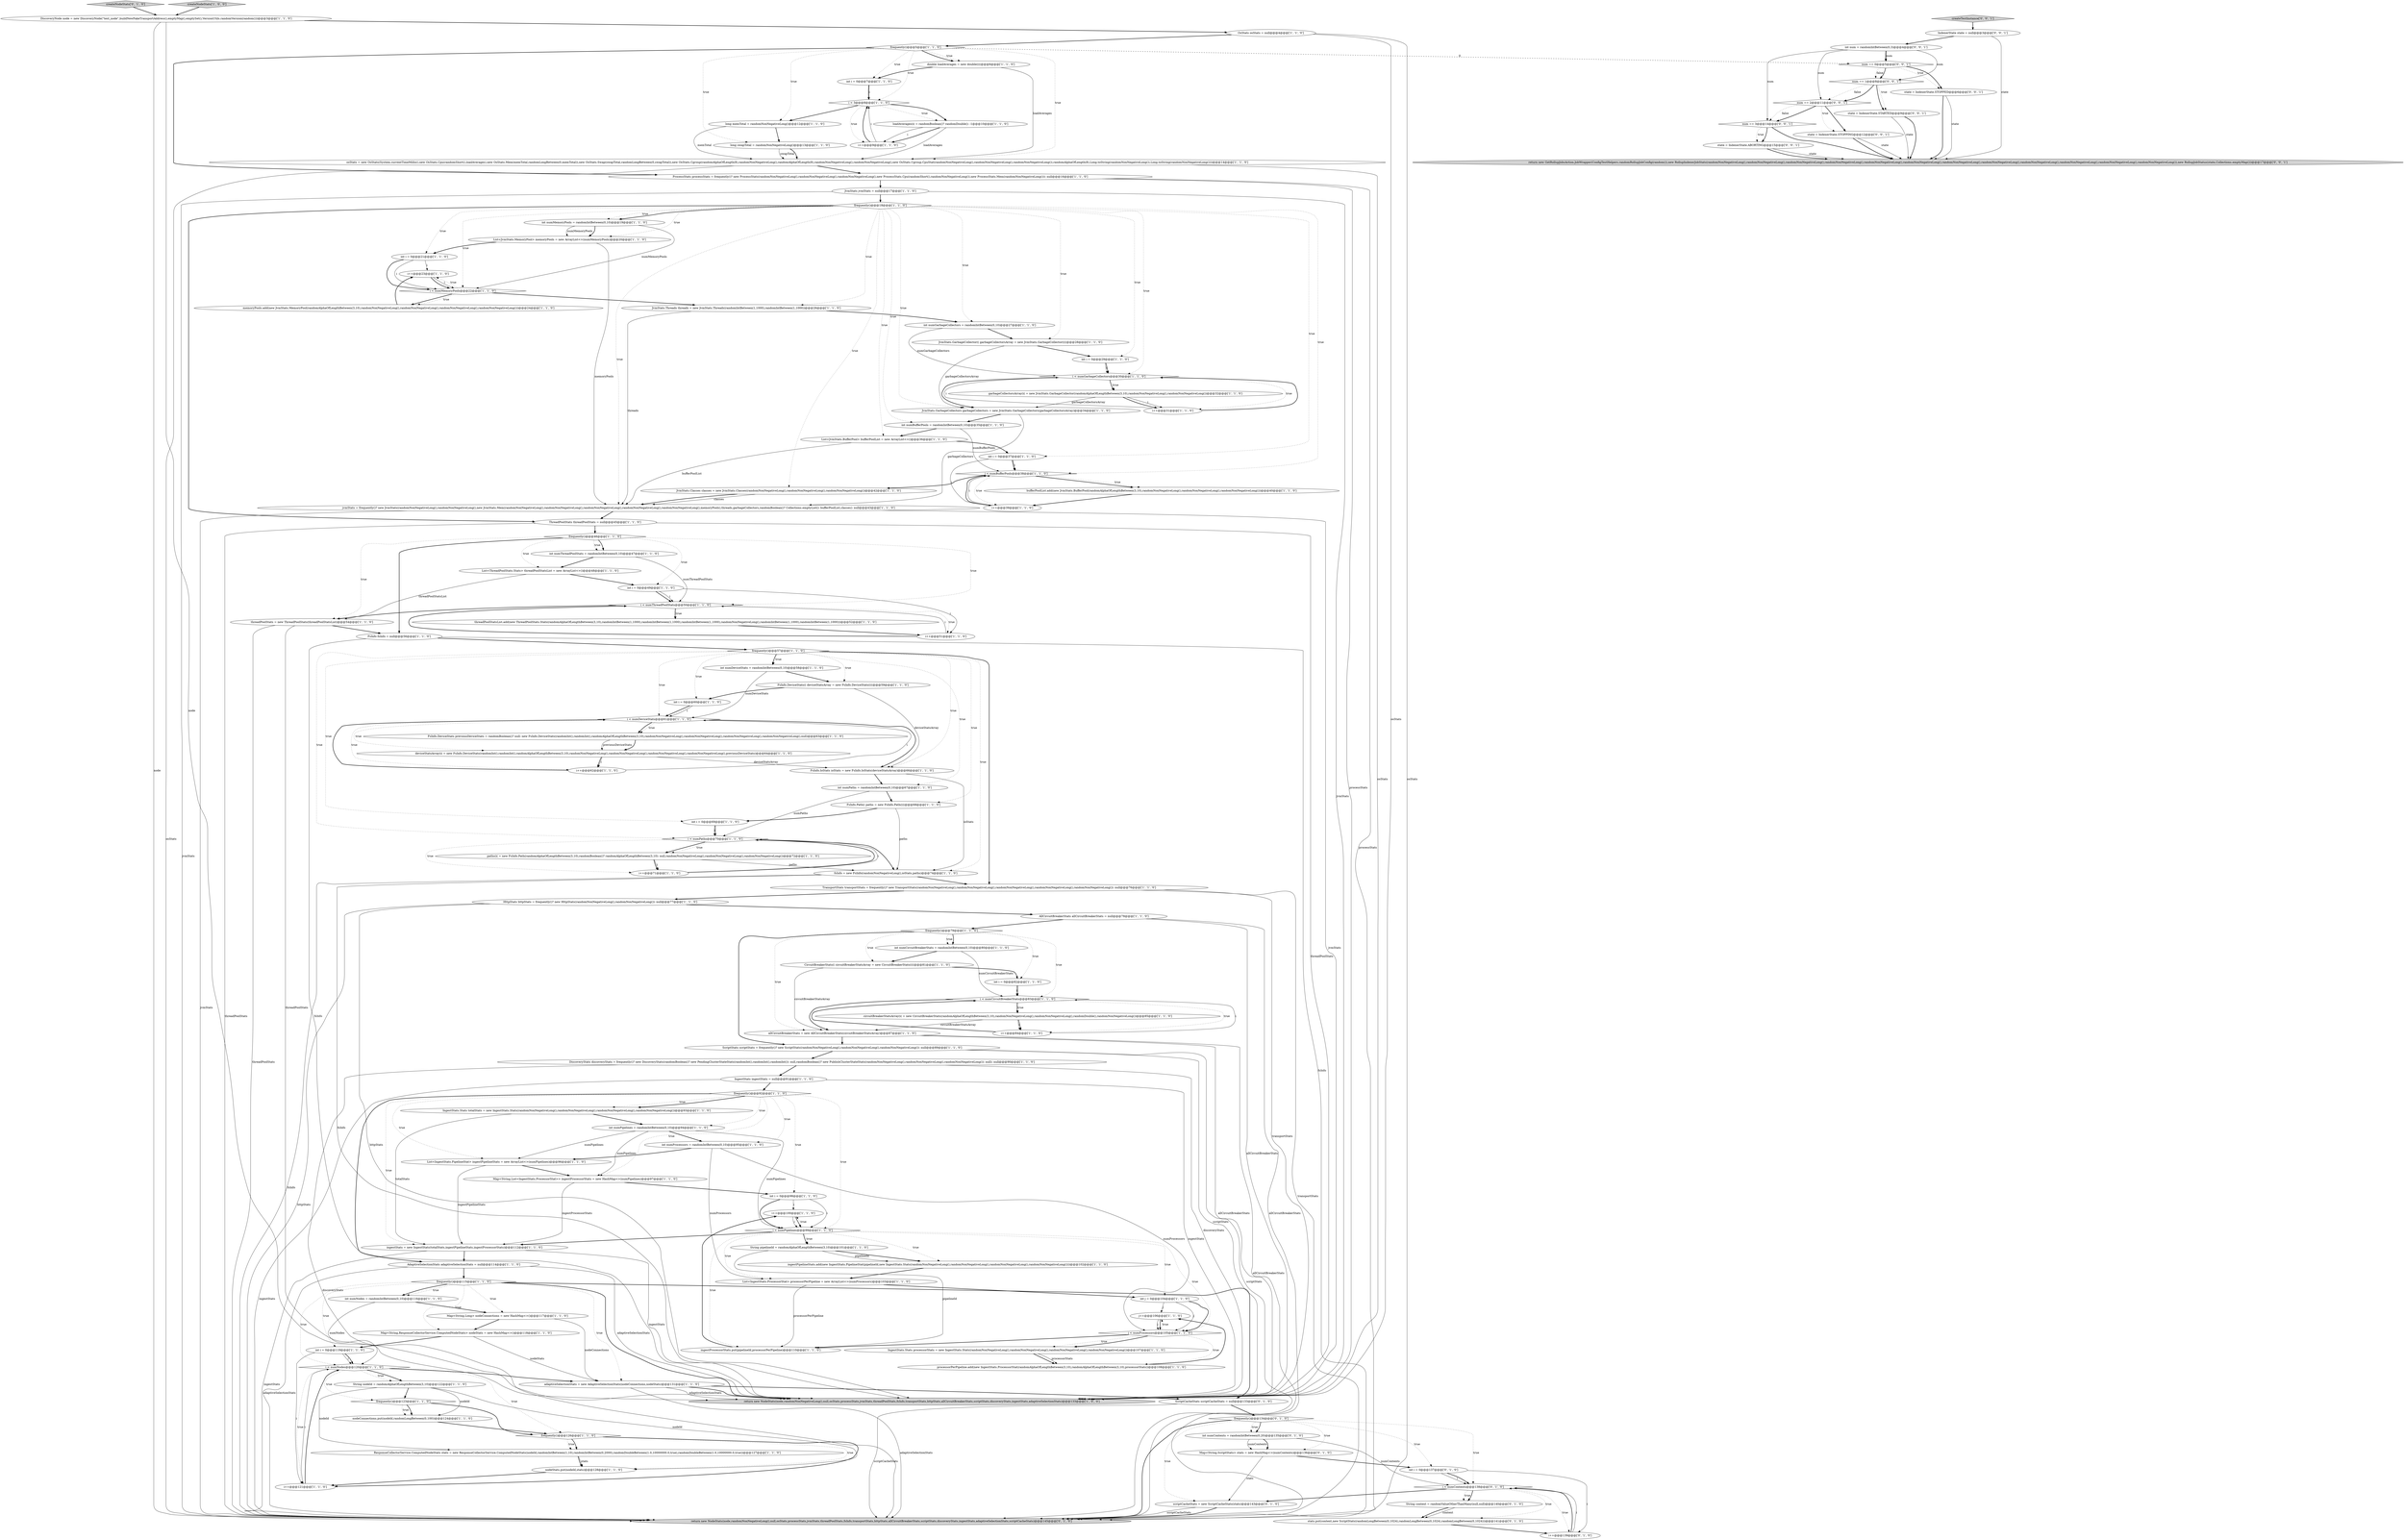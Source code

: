digraph {
0 [style = filled, label = "Map<String,List<IngestStats.ProcessorStat>> ingestProcessorStats = new HashMap<>(numPipelines)@@@97@@@['1', '1', '0']", fillcolor = white, shape = ellipse image = "AAA0AAABBB1BBB"];
83 [style = filled, label = "List<JvmStats.BufferPool> bufferPoolList = new ArrayList<>()@@@36@@@['1', '1', '0']", fillcolor = white, shape = ellipse image = "AAA0AAABBB1BBB"];
1 [style = filled, label = "i < numCircuitBreakerStats@@@83@@@['1', '1', '0']", fillcolor = white, shape = diamond image = "AAA0AAABBB1BBB"];
50 [style = filled, label = "int j = 0@@@104@@@['1', '1', '0']", fillcolor = white, shape = ellipse image = "AAA0AAABBB1BBB"];
47 [style = filled, label = "processorPerPipeline.add(new IngestStats.ProcessorStat(randomAlphaOfLengthBetween(3,10),randomAlphaOfLengthBetween(3,10),processorStats))@@@108@@@['1', '1', '0']", fillcolor = white, shape = ellipse image = "AAA0AAABBB1BBB"];
124 [style = filled, label = "num == 2@@@11@@@['0', '0', '1']", fillcolor = white, shape = diamond image = "AAA0AAABBB3BBB"];
26 [style = filled, label = "ThreadPoolStats threadPoolStats = null@@@45@@@['1', '1', '0']", fillcolor = white, shape = ellipse image = "AAA0AAABBB1BBB"];
33 [style = filled, label = "long swapTotal = randomNonNegativeLong()@@@13@@@['1', '1', '0']", fillcolor = white, shape = ellipse image = "AAA0AAABBB1BBB"];
62 [style = filled, label = "Map<String,ResponseCollectorService.ComputedNodeStats> nodeStats = new HashMap<>()@@@118@@@['1', '1', '0']", fillcolor = white, shape = ellipse image = "AAA0AAABBB1BBB"];
111 [style = filled, label = "FsInfo.DeviceStats previousDeviceStats = randomBoolean()? null: new FsInfo.DeviceStats(randomInt(),randomInt(),randomAlphaOfLengthBetween(3,10),randomNonNegativeLong(),randomNonNegativeLong(),randomNonNegativeLong(),randomNonNegativeLong(),null)@@@63@@@['1', '1', '0']", fillcolor = white, shape = ellipse image = "AAA0AAABBB1BBB"];
100 [style = filled, label = "String pipelineId = randomAlphaOfLengthBetween(3,10)@@@101@@@['1', '1', '0']", fillcolor = white, shape = ellipse image = "AAA0AAABBB1BBB"];
118 [style = filled, label = "createNodeStats['0', '1', '0']", fillcolor = lightgray, shape = diamond image = "AAA0AAABBB2BBB"];
29 [style = filled, label = "List<IngestStats.ProcessorStat> processorPerPipeline = new ArrayList<>(numProcessors)@@@103@@@['1', '1', '0']", fillcolor = white, shape = ellipse image = "AAA0AAABBB1BBB"];
56 [style = filled, label = "frequently()@@@79@@@['1', '1', '0']", fillcolor = white, shape = diamond image = "AAA0AAABBB1BBB"];
91 [style = filled, label = "int numCircuitBreakerStats = randomIntBetween(0,10)@@@80@@@['1', '1', '0']", fillcolor = white, shape = ellipse image = "AAA0AAABBB1BBB"];
22 [style = filled, label = "IngestStats.Stats totalStats = new IngestStats.Stats(randomNonNegativeLong(),randomNonNegativeLong(),randomNonNegativeLong(),randomNonNegativeLong())@@@93@@@['1', '1', '0']", fillcolor = white, shape = ellipse image = "AAA0AAABBB1BBB"];
6 [style = filled, label = "AdaptiveSelectionStats adaptiveSelectionStats = null@@@114@@@['1', '1', '0']", fillcolor = white, shape = ellipse image = "AAA0AAABBB1BBB"];
39 [style = filled, label = "Map<String,Long> nodeConnections = new HashMap<>()@@@117@@@['1', '1', '0']", fillcolor = white, shape = ellipse image = "AAA0AAABBB1BBB"];
71 [style = filled, label = "i < numGarbageCollectors@@@30@@@['1', '1', '0']", fillcolor = white, shape = diamond image = "AAA0AAABBB1BBB"];
119 [style = filled, label = "i < numContents@@@138@@@['0', '1', '0']", fillcolor = white, shape = diamond image = "AAA1AAABBB2BBB"];
68 [style = filled, label = "ingestPipelineStats.add(new IngestStats.PipelineStat(pipelineId,new IngestStats.Stats(randomNonNegativeLong(),randomNonNegativeLong(),randomNonNegativeLong(),randomNonNegativeLong())))@@@102@@@['1', '1', '0']", fillcolor = white, shape = ellipse image = "AAA0AAABBB1BBB"];
11 [style = filled, label = "IngestStats ingestStats = null@@@91@@@['1', '1', '0']", fillcolor = white, shape = ellipse image = "AAA0AAABBB1BBB"];
130 [style = filled, label = "int num = randomIntBetween(0,3)@@@4@@@['0', '0', '1']", fillcolor = white, shape = ellipse image = "AAA0AAABBB3BBB"];
134 [style = filled, label = "state = IndexerState.ABORTING@@@15@@@['0', '0', '1']", fillcolor = white, shape = ellipse image = "AAA0AAABBB3BBB"];
2 [style = filled, label = "i < 3@@@8@@@['1', '1', '0']", fillcolor = white, shape = diamond image = "AAA0AAABBB1BBB"];
35 [style = filled, label = "ProcessStats processStats = frequently()? new ProcessStats(randomNonNegativeLong(),randomNonNegativeLong(),randomNonNegativeLong(),new ProcessStats.Cpu(randomShort(),randomNonNegativeLong()),new ProcessStats.Mem(randomNonNegativeLong())): null@@@16@@@['1', '1', '0']", fillcolor = white, shape = ellipse image = "AAA0AAABBB1BBB"];
112 [style = filled, label = "stats.put(context,new ScriptStats(randomLongBetween(0,1024),randomLongBetween(0,1024),randomLongBetween(0,1024)))@@@141@@@['0', '1', '0']", fillcolor = white, shape = ellipse image = "AAA1AAABBB2BBB"];
128 [style = filled, label = "IndexerState state = null@@@3@@@['0', '0', '1']", fillcolor = white, shape = ellipse image = "AAA0AAABBB3BBB"];
37 [style = filled, label = "int numMemoryPools = randomIntBetween(0,10)@@@19@@@['1', '1', '0']", fillcolor = white, shape = ellipse image = "AAA0AAABBB1BBB"];
23 [style = filled, label = "ScriptStats scriptStats = frequently()? new ScriptStats(randomNonNegativeLong(),randomNonNegativeLong(),randomNonNegativeLong()): null@@@89@@@['1', '1', '0']", fillcolor = white, shape = ellipse image = "AAA0AAABBB1BBB"];
12 [style = filled, label = "TransportStats transportStats = frequently()? new TransportStats(randomNonNegativeLong(),randomNonNegativeLong(),randomNonNegativeLong(),randomNonNegativeLong(),randomNonNegativeLong()): null@@@76@@@['1', '1', '0']", fillcolor = white, shape = ellipse image = "AAA0AAABBB1BBB"];
17 [style = filled, label = "loadAverages(i( = randomBoolean()? randomDouble(): -1@@@10@@@['1', '1', '0']", fillcolor = white, shape = ellipse image = "AAA0AAABBB1BBB"];
52 [style = filled, label = "List<JvmStats.MemoryPool> memoryPools = new ArrayList<>(numMemoryPools)@@@20@@@['1', '1', '0']", fillcolor = white, shape = ellipse image = "AAA0AAABBB1BBB"];
99 [style = filled, label = "int i = 0@@@119@@@['1', '1', '0']", fillcolor = white, shape = ellipse image = "AAA0AAABBB1BBB"];
120 [style = filled, label = "int numContents = randomIntBetween(0,20)@@@135@@@['0', '1', '0']", fillcolor = white, shape = ellipse image = "AAA1AAABBB2BBB"];
84 [style = filled, label = "frequently()@@@126@@@['1', '1', '0']", fillcolor = white, shape = diamond image = "AAA0AAABBB1BBB"];
58 [style = filled, label = "i < numNodes@@@120@@@['1', '1', '0']", fillcolor = white, shape = diamond image = "AAA0AAABBB1BBB"];
121 [style = filled, label = "i++@@@139@@@['0', '1', '0']", fillcolor = white, shape = ellipse image = "AAA1AAABBB2BBB"];
122 [style = filled, label = "return new NodeStats(node,randomNonNegativeLong(),null,osStats,processStats,jvmStats,threadPoolStats,fsInfo,transportStats,httpStats,allCircuitBreakerStats,scriptStats,discoveryStats,ingestStats,adaptiveSelectionStats,scriptCacheStats)@@@145@@@['0', '1', '0']", fillcolor = lightgray, shape = ellipse image = "AAA1AAABBB2BBB"];
44 [style = filled, label = "osStats = new OsStats(System.currentTimeMillis(),new OsStats.Cpu(randomShort(),loadAverages),new OsStats.Mem(memTotal,randomLongBetween(0,memTotal)),new OsStats.Swap(swapTotal,randomLongBetween(0,swapTotal)),new OsStats.Cgroup(randomAlphaOfLength(8),randomNonNegativeLong(),randomAlphaOfLength(8),randomNonNegativeLong(),randomNonNegativeLong(),new OsStats.Cgroup.CpuStat(randomNonNegativeLong(),randomNonNegativeLong(),randomNonNegativeLong()),randomAlphaOfLength(8),Long.toString(randomNonNegativeLong()),Long.toString(randomNonNegativeLong())))@@@14@@@['1', '1', '0']", fillcolor = white, shape = ellipse image = "AAA0AAABBB1BBB"];
60 [style = filled, label = "int i = 0@@@98@@@['1', '1', '0']", fillcolor = white, shape = ellipse image = "AAA0AAABBB1BBB"];
77 [style = filled, label = "nodeStats.put(nodeId,stats)@@@128@@@['1', '1', '0']", fillcolor = white, shape = ellipse image = "AAA0AAABBB1BBB"];
126 [style = filled, label = "num == 3@@@14@@@['0', '0', '1']", fillcolor = white, shape = diamond image = "AAA0AAABBB3BBB"];
95 [style = filled, label = "int i = 0@@@29@@@['1', '1', '0']", fillcolor = white, shape = ellipse image = "AAA0AAABBB1BBB"];
25 [style = filled, label = "nodeConnections.put(nodeId,randomLongBetween(0,100))@@@124@@@['1', '1', '0']", fillcolor = white, shape = ellipse image = "AAA0AAABBB1BBB"];
107 [style = filled, label = "CircuitBreakerStats(( circuitBreakerStatsArray = new CircuitBreakerStats((((@@@81@@@['1', '1', '0']", fillcolor = white, shape = ellipse image = "AAA0AAABBB1BBB"];
115 [style = filled, label = "ScriptCacheStats scriptCacheStats = null@@@133@@@['0', '1', '0']", fillcolor = white, shape = ellipse image = "AAA0AAABBB2BBB"];
85 [style = filled, label = "i++@@@23@@@['1', '1', '0']", fillcolor = white, shape = ellipse image = "AAA0AAABBB1BBB"];
104 [style = filled, label = "List<IngestStats.PipelineStat> ingestPipelineStats = new ArrayList<>(numPipelines)@@@96@@@['1', '1', '0']", fillcolor = white, shape = ellipse image = "AAA0AAABBB1BBB"];
102 [style = filled, label = "i++@@@84@@@['1', '1', '0']", fillcolor = white, shape = ellipse image = "AAA0AAABBB1BBB"];
38 [style = filled, label = "adaptiveSelectionStats = new AdaptiveSelectionStats(nodeConnections,nodeStats)@@@131@@@['1', '1', '0']", fillcolor = white, shape = ellipse image = "AAA0AAABBB1BBB"];
49 [style = filled, label = "AllCircuitBreakerStats allCircuitBreakerStats = null@@@78@@@['1', '1', '0']", fillcolor = white, shape = ellipse image = "AAA0AAABBB1BBB"];
127 [style = filled, label = "return new GetRollupJobsAction.JobWrapper(ConfigTestHelpers.randomRollupJobConfig(random()),new RollupIndexerJobStats(randomNonNegativeLong(),randomNonNegativeLong(),randomNonNegativeLong(),randomNonNegativeLong(),randomNonNegativeLong(),randomNonNegativeLong(),randomNonNegativeLong(),randomNonNegativeLong(),randomNonNegativeLong(),randomNonNegativeLong(),randomNonNegativeLong(),randomNonNegativeLong()),new RollupJobStatus(state,Collections.emptyMap()))@@@17@@@['0', '0', '1']", fillcolor = lightgray, shape = ellipse image = "AAA0AAABBB3BBB"];
41 [style = filled, label = "JvmStats jvmStats = null@@@17@@@['1', '1', '0']", fillcolor = white, shape = ellipse image = "AAA0AAABBB1BBB"];
70 [style = filled, label = "frequently()@@@18@@@['1', '1', '0']", fillcolor = white, shape = diamond image = "AAA0AAABBB1BBB"];
59 [style = filled, label = "bufferPoolList.add(new JvmStats.BufferPool(randomAlphaOfLengthBetween(3,10),randomNonNegativeLong(),randomNonNegativeLong(),randomNonNegativeLong()))@@@40@@@['1', '1', '0']", fillcolor = white, shape = ellipse image = "AAA0AAABBB1BBB"];
89 [style = filled, label = "String nodeId = randomAlphaOfLengthBetween(3,10)@@@122@@@['1', '1', '0']", fillcolor = white, shape = ellipse image = "AAA0AAABBB1BBB"];
31 [style = filled, label = "frequently()@@@46@@@['1', '1', '0']", fillcolor = white, shape = diamond image = "AAA0AAABBB1BBB"];
94 [style = filled, label = "i < numBufferPools@@@38@@@['1', '1', '0']", fillcolor = white, shape = diamond image = "AAA0AAABBB1BBB"];
72 [style = filled, label = "JvmStats.GarbageCollector(( garbageCollectorsArray = new JvmStats.GarbageCollector((((@@@28@@@['1', '1', '0']", fillcolor = white, shape = ellipse image = "AAA0AAABBB1BBB"];
132 [style = filled, label = "num == 1@@@8@@@['0', '0', '1']", fillcolor = white, shape = diamond image = "AAA0AAABBB3BBB"];
92 [style = filled, label = "int numGarbageCollectors = randomIntBetween(0,10)@@@27@@@['1', '1', '0']", fillcolor = white, shape = ellipse image = "AAA0AAABBB1BBB"];
81 [style = filled, label = "i < numThreadPoolStats@@@50@@@['1', '1', '0']", fillcolor = white, shape = diamond image = "AAA0AAABBB1BBB"];
28 [style = filled, label = "frequently()@@@123@@@['1', '1', '0']", fillcolor = white, shape = diamond image = "AAA0AAABBB1BBB"];
110 [style = filled, label = "memoryPools.add(new JvmStats.MemoryPool(randomAlphaOfLengthBetween(3,10),randomNonNegativeLong(),randomNonNegativeLong(),randomNonNegativeLong(),randomNonNegativeLong()))@@@24@@@['1', '1', '0']", fillcolor = white, shape = ellipse image = "AAA0AAABBB1BBB"];
90 [style = filled, label = "frequently()@@@92@@@['1', '1', '0']", fillcolor = white, shape = diamond image = "AAA0AAABBB1BBB"];
4 [style = filled, label = "int numBufferPools = randomIntBetween(0,10)@@@35@@@['1', '1', '0']", fillcolor = white, shape = ellipse image = "AAA0AAABBB1BBB"];
69 [style = filled, label = "i++@@@62@@@['1', '1', '0']", fillcolor = white, shape = ellipse image = "AAA0AAABBB1BBB"];
129 [style = filled, label = "state = IndexerState.STOPPING@@@12@@@['0', '0', '1']", fillcolor = white, shape = ellipse image = "AAA0AAABBB3BBB"];
27 [style = filled, label = "paths(i( = new FsInfo.Path(randomAlphaOfLengthBetween(3,10),randomBoolean()? randomAlphaOfLengthBetween(3,10): null,randomNonNegativeLong(),randomNonNegativeLong(),randomNonNegativeLong())@@@72@@@['1', '1', '0']", fillcolor = white, shape = ellipse image = "AAA0AAABBB1BBB"];
10 [style = filled, label = "int numDeviceStats = randomIntBetween(0,10)@@@58@@@['1', '1', '0']", fillcolor = white, shape = ellipse image = "AAA0AAABBB1BBB"];
108 [style = filled, label = "threadPoolStats = new ThreadPoolStats(threadPoolStatsList)@@@54@@@['1', '1', '0']", fillcolor = white, shape = ellipse image = "AAA0AAABBB1BBB"];
14 [style = filled, label = "int i = 0@@@37@@@['1', '1', '0']", fillcolor = white, shape = ellipse image = "AAA0AAABBB1BBB"];
34 [style = filled, label = "return new NodeStats(node,randomNonNegativeLong(),null,osStats,processStats,jvmStats,threadPoolStats,fsInfo,transportStats,httpStats,allCircuitBreakerStats,scriptStats,discoveryStats,ingestStats,adaptiveSelectionStats)@@@133@@@['1', '0', '0']", fillcolor = lightgray, shape = ellipse image = "AAA0AAABBB1BBB"];
61 [style = filled, label = "FsInfo.IoStats ioStats = new FsInfo.IoStats(deviceStatsArray)@@@66@@@['1', '1', '0']", fillcolor = white, shape = ellipse image = "AAA0AAABBB1BBB"];
36 [style = filled, label = "i++@@@71@@@['1', '1', '0']", fillcolor = white, shape = ellipse image = "AAA0AAABBB1BBB"];
65 [style = filled, label = "long memTotal = randomNonNegativeLong()@@@12@@@['1', '1', '0']", fillcolor = white, shape = ellipse image = "AAA0AAABBB1BBB"];
57 [style = filled, label = "int numPipelines = randomIntBetween(0,10)@@@94@@@['1', '1', '0']", fillcolor = white, shape = ellipse image = "AAA0AAABBB1BBB"];
74 [style = filled, label = "int i = 0@@@49@@@['1', '1', '0']", fillcolor = white, shape = ellipse image = "AAA0AAABBB1BBB"];
105 [style = filled, label = "OsStats osStats = null@@@4@@@['1', '1', '0']", fillcolor = white, shape = ellipse image = "AAA0AAABBB1BBB"];
135 [style = filled, label = "num == 0@@@5@@@['0', '0', '1']", fillcolor = white, shape = diamond image = "AAA0AAABBB3BBB"];
20 [style = filled, label = "ingestProcessorStats.put(pipelineId,processorPerPipeline)@@@110@@@['1', '1', '0']", fillcolor = white, shape = ellipse image = "AAA0AAABBB1BBB"];
87 [style = filled, label = "int numProcessors = randomIntBetween(0,10)@@@95@@@['1', '1', '0']", fillcolor = white, shape = ellipse image = "AAA0AAABBB1BBB"];
82 [style = filled, label = "j++@@@106@@@['1', '1', '0']", fillcolor = white, shape = ellipse image = "AAA0AAABBB1BBB"];
103 [style = filled, label = "int i = 0@@@82@@@['1', '1', '0']", fillcolor = white, shape = ellipse image = "AAA0AAABBB1BBB"];
3 [style = filled, label = "FsInfo fsInfo = null@@@56@@@['1', '1', '0']", fillcolor = white, shape = ellipse image = "AAA0AAABBB1BBB"];
51 [style = filled, label = "circuitBreakerStatsArray(i( = new CircuitBreakerStats(randomAlphaOfLengthBetween(3,10),randomNonNegativeLong(),randomNonNegativeLong(),randomDouble(),randomNonNegativeLong())@@@85@@@['1', '1', '0']", fillcolor = white, shape = ellipse image = "AAA0AAABBB1BBB"];
9 [style = filled, label = "List<ThreadPoolStats.Stats> threadPoolStatsList = new ArrayList<>()@@@48@@@['1', '1', '0']", fillcolor = white, shape = ellipse image = "AAA0AAABBB1BBB"];
48 [style = filled, label = "i < numPaths@@@70@@@['1', '1', '0']", fillcolor = white, shape = diamond image = "AAA0AAABBB1BBB"];
64 [style = filled, label = "HttpStats httpStats = frequently()? new HttpStats(randomNonNegativeLong(),randomNonNegativeLong()): null@@@77@@@['1', '1', '0']", fillcolor = white, shape = ellipse image = "AAA0AAABBB1BBB"];
133 [style = filled, label = "state = IndexerState.STARTED@@@9@@@['0', '0', '1']", fillcolor = white, shape = ellipse image = "AAA0AAABBB3BBB"];
67 [style = filled, label = "i++@@@31@@@['1', '1', '0']", fillcolor = white, shape = ellipse image = "AAA0AAABBB1BBB"];
8 [style = filled, label = "j < numProcessors@@@105@@@['1', '1', '0']", fillcolor = white, shape = diamond image = "AAA0AAABBB1BBB"];
46 [style = filled, label = "allCircuitBreakerStats = new AllCircuitBreakerStats(circuitBreakerStatsArray)@@@87@@@['1', '1', '0']", fillcolor = white, shape = ellipse image = "AAA0AAABBB1BBB"];
113 [style = filled, label = "frequently()@@@134@@@['0', '1', '0']", fillcolor = white, shape = diamond image = "AAA1AAABBB2BBB"];
114 [style = filled, label = "int i = 0@@@137@@@['0', '1', '0']", fillcolor = white, shape = ellipse image = "AAA1AAABBB2BBB"];
32 [style = filled, label = "fsInfo = new FsInfo(randomNonNegativeLong(),ioStats,paths)@@@74@@@['1', '1', '0']", fillcolor = white, shape = ellipse image = "AAA0AAABBB1BBB"];
80 [style = filled, label = "i++@@@51@@@['1', '1', '0']", fillcolor = white, shape = ellipse image = "AAA0AAABBB1BBB"];
24 [style = filled, label = "FsInfo.Path(( paths = new FsInfo.Path((((@@@68@@@['1', '1', '0']", fillcolor = white, shape = ellipse image = "AAA0AAABBB1BBB"];
5 [style = filled, label = "IngestStats.Stats processorStats = new IngestStats.Stats(randomNonNegativeLong(),randomNonNegativeLong(),randomNonNegativeLong(),randomNonNegativeLong())@@@107@@@['1', '1', '0']", fillcolor = white, shape = ellipse image = "AAA0AAABBB1BBB"];
98 [style = filled, label = "int numNodes = randomIntBetween(0,10)@@@116@@@['1', '1', '0']", fillcolor = white, shape = ellipse image = "AAA0AAABBB1BBB"];
7 [style = filled, label = "int i = 0@@@21@@@['1', '1', '0']", fillcolor = white, shape = ellipse image = "AAA0AAABBB1BBB"];
15 [style = filled, label = "i++@@@100@@@['1', '1', '0']", fillcolor = white, shape = ellipse image = "AAA0AAABBB1BBB"];
117 [style = filled, label = "scriptCacheStats = new ScriptCacheStats(stats)@@@143@@@['0', '1', '0']", fillcolor = white, shape = ellipse image = "AAA1AAABBB2BBB"];
88 [style = filled, label = "double loadAverages = new double((((@@@6@@@['1', '1', '0']", fillcolor = white, shape = ellipse image = "AAA0AAABBB1BBB"];
131 [style = filled, label = "state = IndexerState.STOPPED@@@6@@@['0', '0', '1']", fillcolor = white, shape = ellipse image = "AAA0AAABBB3BBB"];
97 [style = filled, label = "int i = 0@@@7@@@['1', '1', '0']", fillcolor = white, shape = ellipse image = "AAA0AAABBB1BBB"];
86 [style = filled, label = "i < numPipelines@@@99@@@['1', '1', '0']", fillcolor = white, shape = diamond image = "AAA0AAABBB1BBB"];
45 [style = filled, label = "createNodeStats['1', '0', '0']", fillcolor = lightgray, shape = diamond image = "AAA0AAABBB1BBB"];
30 [style = filled, label = "ResponseCollectorService.ComputedNodeStats stats = new ResponseCollectorService.ComputedNodeStats(nodeId,randomIntBetween(1,10),randomIntBetween(0,2000),randomDoubleBetween(1.0,10000000.0,true),randomDoubleBetween(1.0,10000000.0,true))@@@127@@@['1', '1', '0']", fillcolor = white, shape = ellipse image = "AAA0AAABBB1BBB"];
53 [style = filled, label = "garbageCollectorsArray(i( = new JvmStats.GarbageCollector(randomAlphaOfLengthBetween(3,10),randomNonNegativeLong(),randomNonNegativeLong())@@@32@@@['1', '1', '0']", fillcolor = white, shape = ellipse image = "AAA0AAABBB1BBB"];
106 [style = filled, label = "int i = 0@@@60@@@['1', '1', '0']", fillcolor = white, shape = ellipse image = "AAA0AAABBB1BBB"];
75 [style = filled, label = "frequently()@@@5@@@['1', '1', '0']", fillcolor = white, shape = diamond image = "AAA0AAABBB1BBB"];
76 [style = filled, label = "i++@@@39@@@['1', '1', '0']", fillcolor = white, shape = ellipse image = "AAA0AAABBB1BBB"];
96 [style = filled, label = "int numPaths = randomIntBetween(0,10)@@@67@@@['1', '1', '0']", fillcolor = white, shape = ellipse image = "AAA0AAABBB1BBB"];
66 [style = filled, label = "ingestStats = new IngestStats(totalStats,ingestPipelineStats,ingestProcessorStats)@@@112@@@['1', '1', '0']", fillcolor = white, shape = ellipse image = "AAA0AAABBB1BBB"];
78 [style = filled, label = "DiscoveryStats discoveryStats = frequently()? new DiscoveryStats(randomBoolean()? new PendingClusterStateStats(randomInt(),randomInt(),randomInt()): null,randomBoolean()? new PublishClusterStateStats(randomNonNegativeLong(),randomNonNegativeLong(),randomNonNegativeLong()): null): null@@@90@@@['1', '1', '0']", fillcolor = white, shape = ellipse image = "AAA0AAABBB1BBB"];
21 [style = filled, label = "frequently()@@@57@@@['1', '1', '0']", fillcolor = white, shape = diamond image = "AAA0AAABBB1BBB"];
79 [style = filled, label = "frequently()@@@115@@@['1', '1', '0']", fillcolor = white, shape = diamond image = "AAA0AAABBB1BBB"];
63 [style = filled, label = "int i = 0@@@69@@@['1', '1', '0']", fillcolor = white, shape = ellipse image = "AAA0AAABBB1BBB"];
101 [style = filled, label = "JvmStats.GarbageCollectors garbageCollectors = new JvmStats.GarbageCollectors(garbageCollectorsArray)@@@34@@@['1', '1', '0']", fillcolor = white, shape = ellipse image = "AAA0AAABBB1BBB"];
43 [style = filled, label = "JvmStats.Classes classes = new JvmStats.Classes(randomNonNegativeLong(),randomNonNegativeLong(),randomNonNegativeLong())@@@42@@@['1', '1', '0']", fillcolor = white, shape = ellipse image = "AAA0AAABBB1BBB"];
18 [style = filled, label = "FsInfo.DeviceStats(( deviceStatsArray = new FsInfo.DeviceStats((((@@@59@@@['1', '1', '0']", fillcolor = white, shape = ellipse image = "AAA0AAABBB1BBB"];
125 [style = filled, label = "createTestInstance['0', '0', '1']", fillcolor = lightgray, shape = diamond image = "AAA0AAABBB3BBB"];
16 [style = filled, label = "i++@@@9@@@['1', '1', '0']", fillcolor = white, shape = ellipse image = "AAA0AAABBB1BBB"];
73 [style = filled, label = "int numThreadPoolStats = randomIntBetween(0,10)@@@47@@@['1', '1', '0']", fillcolor = white, shape = ellipse image = "AAA0AAABBB1BBB"];
109 [style = filled, label = "jvmStats = frequently()? new JvmStats(randomNonNegativeLong(),randomNonNegativeLong(),new JvmStats.Mem(randomNonNegativeLong(),randomNonNegativeLong(),randomNonNegativeLong(),randomNonNegativeLong(),randomNonNegativeLong(),memoryPools),threads,garbageCollectors,randomBoolean()? Collections.emptyList(): bufferPoolList,classes): null@@@43@@@['1', '1', '0']", fillcolor = white, shape = ellipse image = "AAA0AAABBB1BBB"];
93 [style = filled, label = "DiscoveryNode node = new DiscoveryNode(\"test_node\",buildNewFakeTransportAddress(),emptyMap(),emptySet(),VersionUtils.randomVersion(random()))@@@3@@@['1', '1', '0']", fillcolor = white, shape = ellipse image = "AAA0AAABBB1BBB"];
123 [style = filled, label = "Map<String,ScriptStats> stats = new HashMap<>(numContents)@@@136@@@['0', '1', '0']", fillcolor = white, shape = ellipse image = "AAA1AAABBB2BBB"];
42 [style = filled, label = "JvmStats.Threads threads = new JvmStats.Threads(randomIntBetween(1,1000),randomIntBetween(1,1000))@@@26@@@['1', '1', '0']", fillcolor = white, shape = ellipse image = "AAA0AAABBB1BBB"];
13 [style = filled, label = "i++@@@121@@@['1', '1', '0']", fillcolor = white, shape = ellipse image = "AAA0AAABBB1BBB"];
54 [style = filled, label = "threadPoolStatsList.add(new ThreadPoolStats.Stats(randomAlphaOfLengthBetween(3,10),randomIntBetween(1,1000),randomIntBetween(1,1000),randomIntBetween(1,1000),randomNonNegativeLong(),randomIntBetween(1,1000),randomIntBetween(1,1000)))@@@52@@@['1', '1', '0']", fillcolor = white, shape = ellipse image = "AAA0AAABBB1BBB"];
40 [style = filled, label = "i < numMemoryPools@@@22@@@['1', '1', '0']", fillcolor = white, shape = diamond image = "AAA0AAABBB1BBB"];
116 [style = filled, label = "String context = randomValueOtherThanMany(null,null)@@@140@@@['0', '1', '0']", fillcolor = white, shape = ellipse image = "AAA1AAABBB2BBB"];
55 [style = filled, label = "i < numDeviceStats@@@61@@@['1', '1', '0']", fillcolor = white, shape = diamond image = "AAA0AAABBB1BBB"];
19 [style = filled, label = "deviceStatsArray(i( = new FsInfo.DeviceStats(randomInt(),randomInt(),randomAlphaOfLengthBetween(3,10),randomNonNegativeLong(),randomNonNegativeLong(),randomNonNegativeLong(),randomNonNegativeLong(),previousDeviceStats)@@@64@@@['1', '1', '0']", fillcolor = white, shape = ellipse image = "AAA0AAABBB1BBB"];
117->122 [style = bold, label=""];
25->84 [style = bold, label=""];
75->97 [style = dotted, label="true"];
119->116 [style = dotted, label="true"];
32->122 [style = solid, label="fsInfo"];
79->58 [style = dotted, label="true"];
101->4 [style = bold, label=""];
119->117 [style = bold, label=""];
39->38 [style = solid, label="nodeConnections"];
10->18 [style = bold, label=""];
89->30 [style = solid, label="nodeId"];
66->34 [style = solid, label="ingestStats"];
74->80 [style = solid, label="i"];
7->40 [style = bold, label=""];
6->79 [style = bold, label=""];
14->94 [style = bold, label=""];
31->108 [style = dotted, label="true"];
75->65 [style = dotted, label="true"];
51->102 [style = solid, label="i"];
23->78 [style = bold, label=""];
56->107 [style = dotted, label="true"];
124->126 [style = bold, label=""];
19->69 [style = bold, label=""];
26->34 [style = solid, label="threadPoolStats"];
130->135 [style = solid, label="num"];
76->94 [style = solid, label="i"];
49->34 [style = solid, label="allCircuitBreakerStats"];
69->55 [style = solid, label="i"];
100->68 [style = bold, label=""];
65->44 [style = solid, label="memTotal"];
72->101 [style = solid, label="garbageCollectorsArray"];
92->72 [style = bold, label=""];
44->34 [style = solid, label="osStats"];
106->55 [style = bold, label=""];
3->122 [style = solid, label="fsInfo"];
3->34 [style = solid, label="fsInfo"];
15->86 [style = solid, label="i"];
4->83 [style = bold, label=""];
80->81 [style = bold, label=""];
66->6 [style = bold, label=""];
57->104 [style = solid, label="numPipelines"];
70->26 [style = bold, label=""];
11->122 [style = solid, label="ingestStats"];
5->47 [style = bold, label=""];
93->34 [style = solid, label="node"];
30->77 [style = bold, label=""];
126->134 [style = bold, label=""];
58->38 [style = bold, label=""];
27->32 [style = solid, label="paths"];
46->122 [style = solid, label="allCircuitBreakerStats"];
1->51 [style = dotted, label="true"];
79->98 [style = dotted, label="true"];
48->36 [style = dotted, label="true"];
38->115 [style = bold, label=""];
99->58 [style = solid, label="i"];
75->33 [style = dotted, label="true"];
2->16 [style = dotted, label="true"];
55->19 [style = dotted, label="true"];
42->92 [style = bold, label=""];
31->73 [style = bold, label=""];
135->131 [style = dotted, label="true"];
47->82 [style = bold, label=""];
130->126 [style = solid, label="num"];
33->44 [style = solid, label="swapTotal"];
85->40 [style = bold, label=""];
113->117 [style = dotted, label="true"];
39->62 [style = bold, label=""];
87->104 [style = bold, label=""];
86->20 [style = dotted, label="true"];
83->14 [style = bold, label=""];
36->48 [style = bold, label=""];
21->32 [style = dotted, label="true"];
113->120 [style = bold, label=""];
70->95 [style = dotted, label="true"];
2->17 [style = dotted, label="true"];
71->53 [style = dotted, label="true"];
1->51 [style = bold, label=""];
0->60 [style = bold, label=""];
115->113 [style = bold, label=""];
50->82 [style = solid, label="j"];
6->122 [style = solid, label="adaptiveSelectionStats"];
31->73 [style = dotted, label="true"];
1->46 [style = bold, label=""];
134->127 [style = solid, label="state"];
70->83 [style = dotted, label="true"];
70->109 [style = dotted, label="true"];
37->52 [style = bold, label=""];
80->81 [style = solid, label="i"];
115->122 [style = solid, label="scriptCacheStats"];
33->44 [style = bold, label=""];
40->110 [style = bold, label=""];
44->35 [style = bold, label=""];
93->122 [style = solid, label="node"];
132->124 [style = dotted, label="false"];
119->112 [style = dotted, label="true"];
55->111 [style = dotted, label="true"];
125->128 [style = bold, label=""];
97->2 [style = bold, label=""];
49->122 [style = solid, label="allCircuitBreakerStats"];
70->42 [style = dotted, label="true"];
40->110 [style = dotted, label="true"];
90->104 [style = dotted, label="true"];
17->44 [style = solid, label="loadAverages"];
53->67 [style = solid, label="i"];
12->64 [style = bold, label=""];
102->1 [style = solid, label="i"];
28->25 [style = bold, label=""];
135->131 [style = bold, label=""];
17->16 [style = solid, label="i"];
65->33 [style = bold, label=""];
119->116 [style = bold, label=""];
4->94 [style = solid, label="numBufferPools"];
8->47 [style = dotted, label="true"];
120->119 [style = solid, label="numContents"];
19->69 [style = solid, label="i"];
130->132 [style = solid, label="num"];
107->46 [style = solid, label="circuitBreakerStatsArray"];
83->109 [style = solid, label="bufferPoolList"];
132->133 [style = bold, label=""];
7->85 [style = solid, label="i"];
56->46 [style = dotted, label="true"];
17->16 [style = bold, label=""];
43->109 [style = solid, label="classes"];
8->20 [style = bold, label=""];
78->11 [style = bold, label=""];
105->122 [style = solid, label="osStats"];
75->88 [style = dotted, label="true"];
104->0 [style = bold, label=""];
70->52 [style = dotted, label="true"];
37->40 [style = solid, label="numMemoryPools"];
108->34 [style = solid, label="threadPoolStats"];
20->15 [style = bold, label=""];
21->24 [style = dotted, label="true"];
38->34 [style = bold, label=""];
70->37 [style = dotted, label="true"];
121->119 [style = bold, label=""];
16->2 [style = bold, label=""];
110->85 [style = bold, label=""];
134->127 [style = bold, label=""];
104->66 [style = solid, label="ingestPipelineStats"];
106->55 [style = solid, label="i"];
56->91 [style = bold, label=""];
71->101 [style = bold, label=""];
120->123 [style = solid, label="numContents"];
54->80 [style = bold, label=""];
124->129 [style = dotted, label="true"];
40->85 [style = dotted, label="true"];
105->34 [style = solid, label="osStats"];
100->68 [style = solid, label="pipelineId"];
132->124 [style = bold, label=""];
79->99 [style = dotted, label="true"];
67->71 [style = bold, label=""];
89->28 [style = bold, label=""];
109->122 [style = solid, label="jvmStats"];
70->92 [style = dotted, label="true"];
73->81 [style = solid, label="numThreadPoolStats"];
0->66 [style = solid, label="ingestProcessorStats"];
107->103 [style = bold, label=""];
103->1 [style = solid, label="i"];
113->123 [style = dotted, label="true"];
90->57 [style = dotted, label="true"];
18->106 [style = bold, label=""];
45->93 [style = bold, label=""];
81->54 [style = bold, label=""];
21->10 [style = bold, label=""];
131->127 [style = solid, label="state"];
37->52 [style = solid, label="numMemoryPools"];
96->48 [style = solid, label="numPaths"];
70->37 [style = bold, label=""];
35->34 [style = solid, label="processStats"];
70->40 [style = dotted, label="true"];
88->97 [style = bold, label=""];
59->76 [style = bold, label=""];
75->88 [style = bold, label=""];
95->71 [style = solid, label="i"];
58->89 [style = dotted, label="true"];
103->1 [style = bold, label=""];
30->77 [style = solid, label="stats"];
91->1 [style = solid, label="numCircuitBreakerStats"];
85->40 [style = solid, label="i"];
12->34 [style = solid, label="transportStats"];
67->71 [style = solid, label="i"];
97->2 [style = solid, label="i"];
117->122 [style = solid, label="scriptCacheStats"];
5->47 [style = solid, label="processorStats"];
71->67 [style = dotted, label="true"];
99->58 [style = bold, label=""];
89->25 [style = solid, label="nodeId"];
21->12 [style = bold, label=""];
92->71 [style = solid, label="numGarbageCollectors"];
82->8 [style = solid, label="j"];
70->101 [style = dotted, label="true"];
105->75 [style = bold, label=""];
79->34 [style = bold, label=""];
61->32 [style = solid, label="ioStats"];
41->70 [style = bold, label=""];
70->72 [style = dotted, label="true"];
52->7 [style = bold, label=""];
120->123 [style = bold, label=""];
102->1 [style = bold, label=""];
126->134 [style = dotted, label="true"];
38->34 [style = solid, label="adaptiveSelectionStats"];
48->27 [style = bold, label=""];
22->66 [style = solid, label="totalStats"];
123->114 [style = bold, label=""];
70->94 [style = dotted, label="true"];
21->48 [style = dotted, label="true"];
56->103 [style = dotted, label="true"];
43->109 [style = bold, label=""];
38->122 [style = solid, label="adaptiveSelectionStats"];
79->39 [style = dotted, label="true"];
28->84 [style = bold, label=""];
61->96 [style = bold, label=""];
53->67 [style = bold, label=""];
129->127 [style = bold, label=""];
8->5 [style = dotted, label="true"];
6->34 [style = solid, label="adaptiveSelectionStats"];
55->61 [style = bold, label=""];
31->3 [style = bold, label=""];
93->105 [style = bold, label=""];
63->48 [style = solid, label="i"];
118->93 [style = bold, label=""];
29->50 [style = bold, label=""];
29->20 [style = solid, label="processorPerPipeline"];
95->71 [style = bold, label=""];
13->58 [style = solid, label="i"];
84->30 [style = dotted, label="true"];
15->86 [style = bold, label=""];
7->40 [style = solid, label="i"];
90->6 [style = bold, label=""];
86->29 [style = dotted, label="true"];
113->114 [style = dotted, label="true"];
90->22 [style = dotted, label="true"];
74->81 [style = bold, label=""];
113->119 [style = dotted, label="true"];
26->122 [style = solid, label="threadPoolStats"];
78->122 [style = solid, label="discoveryStats"];
75->44 [style = dotted, label="true"];
90->87 [style = dotted, label="true"];
81->108 [style = bold, label=""];
90->60 [style = dotted, label="true"];
130->135 [style = bold, label=""];
31->74 [style = dotted, label="true"];
69->55 [style = bold, label=""];
128->130 [style = bold, label=""];
81->54 [style = dotted, label="true"];
73->9 [style = bold, label=""];
126->127 [style = bold, label=""];
21->61 [style = dotted, label="true"];
40->42 [style = bold, label=""];
21->106 [style = dotted, label="true"];
35->41 [style = bold, label=""];
68->29 [style = bold, label=""];
58->89 [style = bold, label=""];
113->122 [style = bold, label=""];
46->23 [style = bold, label=""];
23->34 [style = solid, label="scriptStats"];
111->19 [style = bold, label=""];
55->111 [style = bold, label=""];
21->10 [style = dotted, label="true"];
124->129 [style = bold, label=""];
94->43 [style = bold, label=""];
70->43 [style = dotted, label="true"];
108->3 [style = bold, label=""];
58->28 [style = dotted, label="true"];
70->14 [style = dotted, label="true"];
86->66 [style = bold, label=""];
101->109 [style = solid, label="garbageCollectors"];
1->102 [style = dotted, label="true"];
11->90 [style = bold, label=""];
51->46 [style = solid, label="circuitBreakerStatsArray"];
14->94 [style = solid, label="i"];
114->119 [style = solid, label="i"];
13->58 [style = bold, label=""];
32->34 [style = solid, label="fsInfo"];
53->101 [style = solid, label="garbageCollectorsArray"];
116->112 [style = solid, label="context"];
79->115 [style = bold, label=""];
94->76 [style = dotted, label="true"];
78->34 [style = solid, label="discoveryStats"];
26->31 [style = bold, label=""];
60->86 [style = bold, label=""];
79->98 [style = bold, label=""];
66->122 [style = solid, label="ingestStats"];
96->24 [style = bold, label=""];
27->36 [style = bold, label=""];
108->122 [style = solid, label="threadPoolStats"];
76->94 [style = bold, label=""];
90->0 [style = dotted, label="true"];
18->61 [style = solid, label="deviceStatsArray"];
41->122 [style = solid, label="jvmStats"];
21->55 [style = dotted, label="true"];
99->13 [style = solid, label="i"];
56->91 [style = dotted, label="true"];
86->15 [style = dotted, label="true"];
100->20 [style = solid, label="pipelineId"];
56->23 [style = bold, label=""];
133->127 [style = bold, label=""];
14->76 [style = solid, label="i"];
58->13 [style = dotted, label="true"];
86->8 [style = dotted, label="true"];
114->121 [style = solid, label="i"];
109->26 [style = bold, label=""];
44->122 [style = solid, label="osStats"];
124->126 [style = dotted, label="false"];
57->86 [style = solid, label="numPipelines"];
90->86 [style = dotted, label="true"];
98->58 [style = solid, label="numNodes"];
2->17 [style = bold, label=""];
90->66 [style = dotted, label="true"];
64->49 [style = bold, label=""];
94->59 [style = bold, label=""];
133->127 [style = solid, label="state"];
113->120 [style = dotted, label="true"];
91->107 [style = bold, label=""];
8->82 [style = dotted, label="true"];
56->1 [style = dotted, label="true"];
123->117 [style = solid, label="stats"];
27->36 [style = solid, label="i"];
8->5 [style = bold, label=""];
48->27 [style = dotted, label="true"];
70->71 [style = dotted, label="true"];
75->2 [style = dotted, label="true"];
21->18 [style = dotted, label="true"];
57->0 [style = solid, label="numPipelines"];
2->65 [style = bold, label=""];
64->34 [style = solid, label="httpStats"];
79->62 [style = dotted, label="true"];
119->121 [style = dotted, label="true"];
109->34 [style = solid, label="jvmStats"];
129->127 [style = solid, label="state"];
135->132 [style = dotted, label="false"];
35->122 [style = solid, label="processStats"];
57->87 [style = bold, label=""];
41->34 [style = solid, label="jvmStats"];
12->122 [style = solid, label="transportStats"];
81->80 [style = dotted, label="true"];
116->112 [style = bold, label=""];
87->29 [style = solid, label="numProcessors"];
131->127 [style = bold, label=""];
28->25 [style = dotted, label="true"];
75->35 [style = bold, label=""];
89->77 [style = solid, label="nodeId"];
63->48 [style = bold, label=""];
84->77 [style = dotted, label="true"];
70->7 [style = dotted, label="true"];
16->2 [style = solid, label="i"];
9->74 [style = bold, label=""];
48->32 [style = bold, label=""];
132->133 [style = dotted, label="true"];
84->13 [style = bold, label=""];
24->32 [style = solid, label="paths"];
60->15 [style = solid, label="i"];
111->19 [style = solid, label="previousDeviceStats"];
86->100 [style = dotted, label="true"];
3->21 [style = bold, label=""];
42->109 [style = solid, label="threads"];
46->34 [style = solid, label="allCircuitBreakerStats"];
87->8 [style = solid, label="numProcessors"];
79->38 [style = dotted, label="true"];
50->8 [style = bold, label=""];
82->8 [style = bold, label=""];
121->119 [style = solid, label="i"];
9->108 [style = solid, label="threadPoolStatsList"];
90->22 [style = bold, label=""];
10->55 [style = solid, label="numDeviceStats"];
19->61 [style = solid, label="deviceStatsArray"];
21->96 [style = dotted, label="true"];
58->84 [style = dotted, label="true"];
50->8 [style = solid, label="j"];
130->124 [style = solid, label="num"];
74->81 [style = solid, label="i"];
36->48 [style = solid, label="i"];
114->119 [style = bold, label=""];
86->100 [style = bold, label=""];
55->69 [style = dotted, label="true"];
62->38 [style = solid, label="nodeStats"];
23->122 [style = solid, label="scriptStats"];
112->121 [style = bold, label=""];
62->99 [style = bold, label=""];
32->12 [style = bold, label=""];
77->13 [style = bold, label=""];
72->95 [style = bold, label=""];
84->30 [style = bold, label=""];
31->81 [style = dotted, label="true"];
51->102 [style = bold, label=""];
24->63 [style = bold, label=""];
64->122 [style = solid, label="httpStats"];
60->86 [style = solid, label="i"];
86->50 [style = dotted, label="true"];
31->9 [style = dotted, label="true"];
11->34 [style = solid, label="ingestStats"];
88->44 [style = solid, label="loadAverages"];
70->4 [style = dotted, label="true"];
94->59 [style = dotted, label="true"];
71->53 [style = bold, label=""];
49->56 [style = bold, label=""];
135->132 [style = bold, label=""];
128->127 [style = solid, label="state"];
21->63 [style = dotted, label="true"];
98->39 [style = bold, label=""];
22->57 [style = bold, label=""];
75->135 [style = dashed, label="0"];
86->68 [style = dotted, label="true"];
52->109 [style = solid, label="memoryPools"];
}
